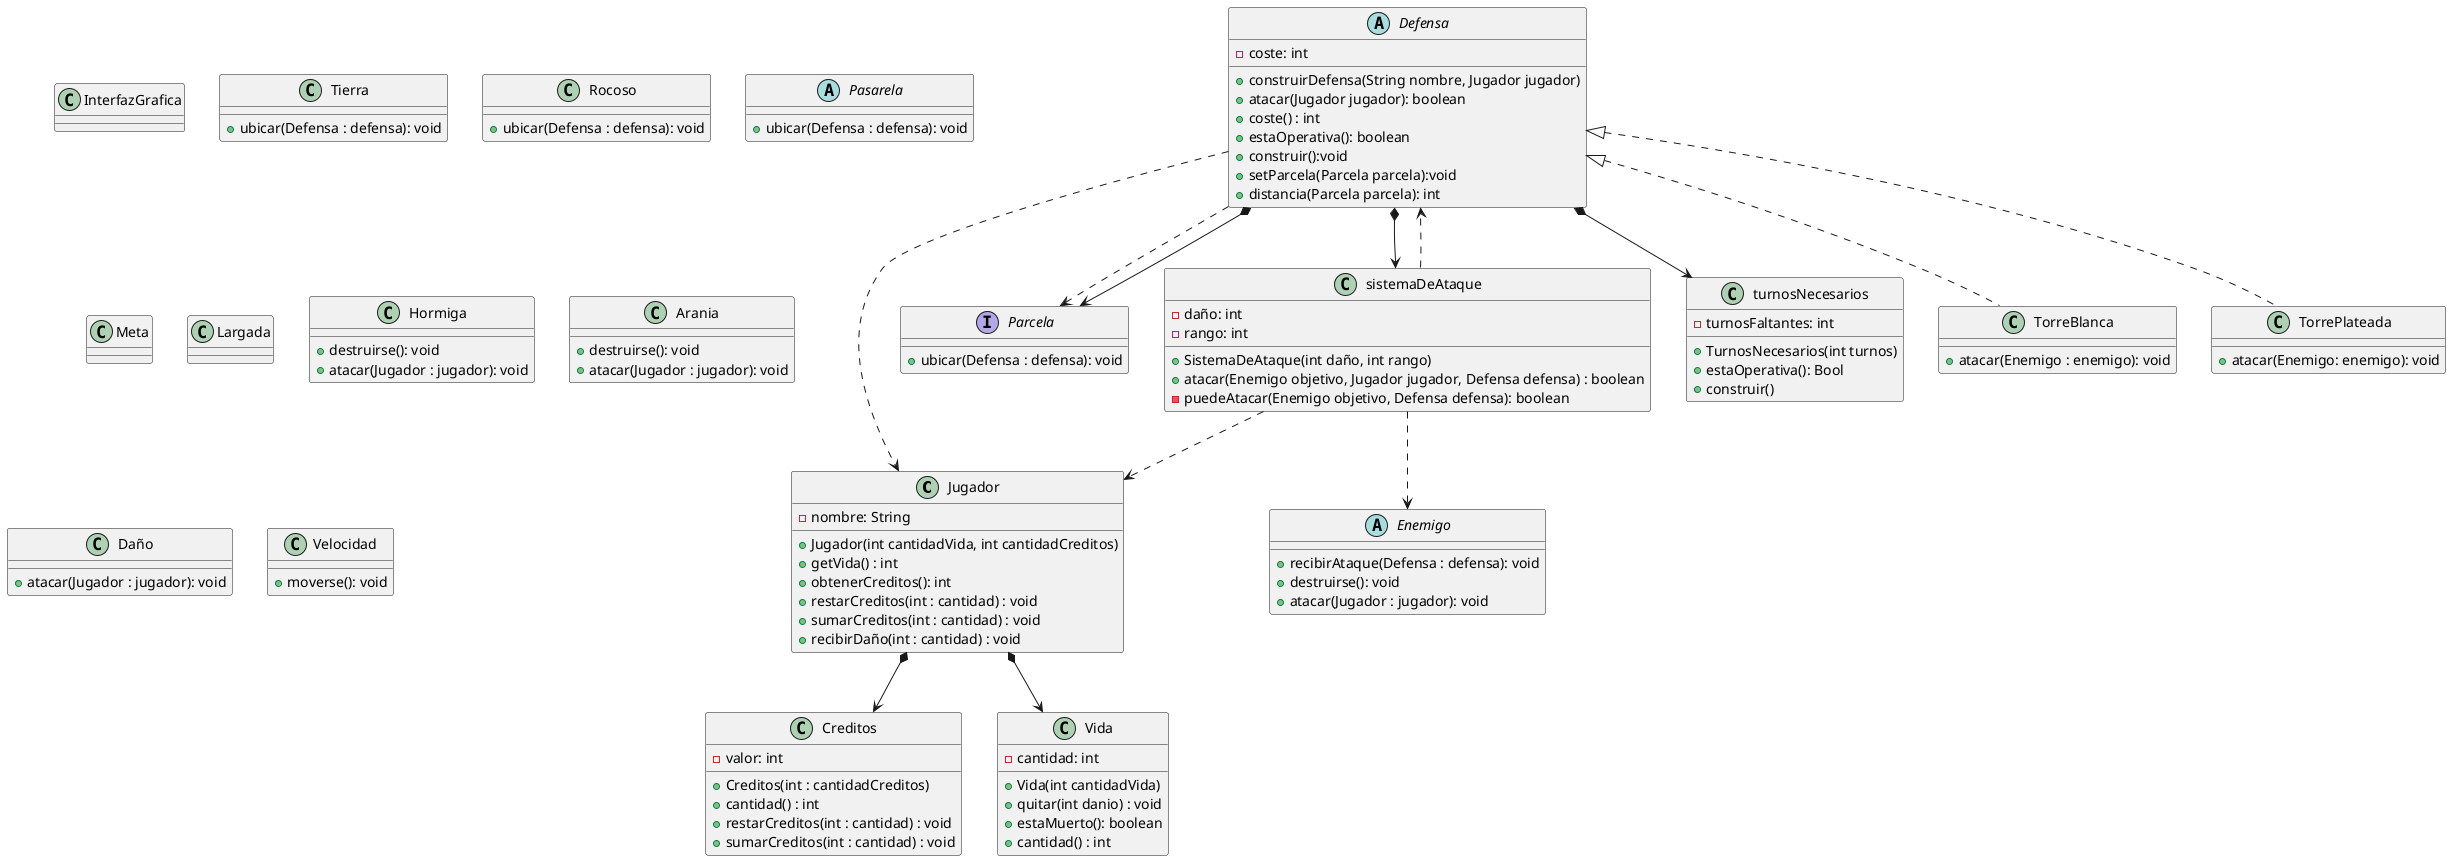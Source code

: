 @startuml
'https://plantuml.com/class-diagram

class Jugador {
    -nombre: String
    +Jugador(int cantidadVida, int cantidadCreditos)
    +getVida() : int
    +obtenerCreditos(): int
    +restarCreditos(int : cantidad) : void
    +sumarCreditos(int : cantidad) : void
    +recibirDaño(int : cantidad) : void

}
Jugador  *-->  Creditos
Jugador  *-->  Vida

class Creditos {
    -valor: int
    +Creditos(int : cantidadCreditos)
    + cantidad() : int
    +restarCreditos(int : cantidad) : void
    +sumarCreditos(int : cantidad) : void
}

class Vida {
    -cantidad: int
    +Vida(int cantidadVida)
    +quitar(int danio) : void
    +estaMuerto(): boolean
    +cantidad() : int
}

abstract class Defensa {
    -coste: int
    +construirDefensa(String nombre, Jugador jugador)
    +atacar(Jugador jugador): boolean
    +coste() : int
    +estaOperativa(): boolean
    +construir():void
    +setParcela(Parcela parcela):void
    +distancia(Parcela parcela): int
}
Defensa ..> Parcela
Defensa ..>Jugador
Defensa *--> sistemaDeAtaque
Defensa *--> turnosNecesarios
Defensa *--> Parcela
Defensa <|.. TorreBlanca
Defensa <|.. TorrePlateada


class sistemaDeAtaque{
    -daño: int
    -rango: int
    +SistemaDeAtaque(int daño, int rango)
    +atacar(Enemigo objetivo, Jugador jugador, Defensa defensa) : boolean
    -puedeAtacar(Enemigo objetivo, Defensa defensa): boolean
}
sistemaDeAtaque..>Enemigo
sistemaDeAtaque..>Jugador
sistemaDeAtaque..>Defensa

class turnosNecesarios{
    -turnosFaltantes: int
    +TurnosNecesarios(int turnos)
    +estaOperativa(): Bool
    +construir()
}

class TorreBlanca{
    +atacar(Enemigo : enemigo): void
}

class TorrePlateada{
    +atacar(Enemigo: enemigo): void
}


interface Parcela {
    +ubicar(Defensa : defensa): void
}

class InterfazGrafica {}

class Tierra {
    +ubicar(Defensa : defensa): void
}

class Rocoso {
    +ubicar(Defensa : defensa): void
}

abstract class Pasarela {
    +ubicar(Defensa : defensa): void
}

class Meta {}
class Largada {}

abstract class Enemigo {
    +recibirAtaque(Defensa : defensa): void
    +destruirse(): void
    +atacar(Jugador : jugador): void
}

class Hormiga {
    +destruirse(): void
    +atacar(Jugador : jugador): void
}

class Arania {
    +destruirse(): void
    +atacar(Jugador : jugador): void
}

class Daño {
    +atacar(Jugador : jugador): void
}

class Velocidad {
    +moverse(): void
}

/'
Jugador  *--> "0..*" Defensa

Defensa <|--- TorreBlanca
Defensa <|--- TorrePlateada
Defensa <..> Enemigo
Defensa *--> turnosNecesarios

Parcela o--> Defensa
Parcela "1..*" <--*  InterfazGrafica
Parcela <|.. Tierra
Parcela <|.. Rocoso
Parcela <|.. Pasarela

Pasarela <|-- Meta
Pasarela <|-- Largada

Enemigo <|-- Hormiga
Enemigo <|-- Arania
Enemigo *--> Daño
Enemigo *--> Velocidad
Enemigo ..> Jugador
Enemigo *--> Vida
Enemigo <--o Parcela'/




@enduml
